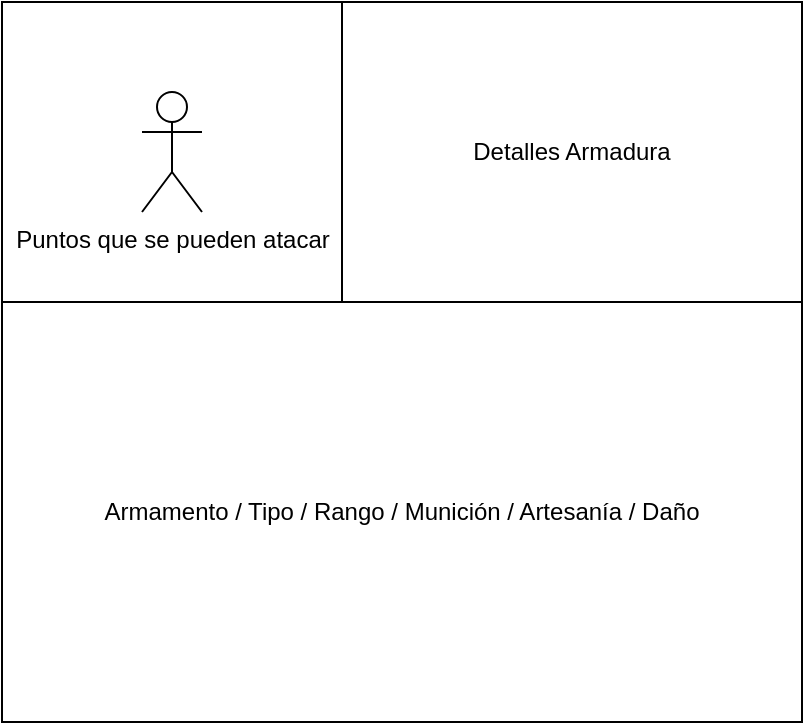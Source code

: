 <mxfile version="21.2.8" type="device">
  <diagram name="Página-1" id="3K5V0w9SPyPDYaMEIQHX">
    <mxGraphModel dx="1098" dy="820" grid="1" gridSize="10" guides="1" tooltips="1" connect="1" arrows="1" fold="1" page="1" pageScale="1" pageWidth="827" pageHeight="1169" math="0" shadow="0">
      <root>
        <mxCell id="0" />
        <mxCell id="1" parent="0" />
        <mxCell id="fUnKsEL_MndA9ZmMo3Lu-1" value="" style="rounded=0;whiteSpace=wrap;html=1;" vertex="1" parent="1">
          <mxGeometry x="200" y="80" width="400" height="360" as="geometry" />
        </mxCell>
        <mxCell id="fUnKsEL_MndA9ZmMo3Lu-2" value="" style="rounded=0;whiteSpace=wrap;html=1;" vertex="1" parent="1">
          <mxGeometry x="200" y="80" width="170" height="150" as="geometry" />
        </mxCell>
        <mxCell id="fUnKsEL_MndA9ZmMo3Lu-3" value="Puntos que se pueden atacar" style="shape=umlActor;verticalLabelPosition=bottom;verticalAlign=top;html=1;outlineConnect=0;" vertex="1" parent="1">
          <mxGeometry x="270" y="125" width="30" height="60" as="geometry" />
        </mxCell>
        <mxCell id="fUnKsEL_MndA9ZmMo3Lu-4" value="Detalles Armadura" style="rounded=0;whiteSpace=wrap;html=1;" vertex="1" parent="1">
          <mxGeometry x="370" y="80" width="230" height="150" as="geometry" />
        </mxCell>
        <mxCell id="fUnKsEL_MndA9ZmMo3Lu-5" value="Armamento / Tipo / Rango / Munición / Artesanía / Daño" style="rounded=0;whiteSpace=wrap;html=1;" vertex="1" parent="1">
          <mxGeometry x="200" y="230" width="400" height="210" as="geometry" />
        </mxCell>
      </root>
    </mxGraphModel>
  </diagram>
</mxfile>
